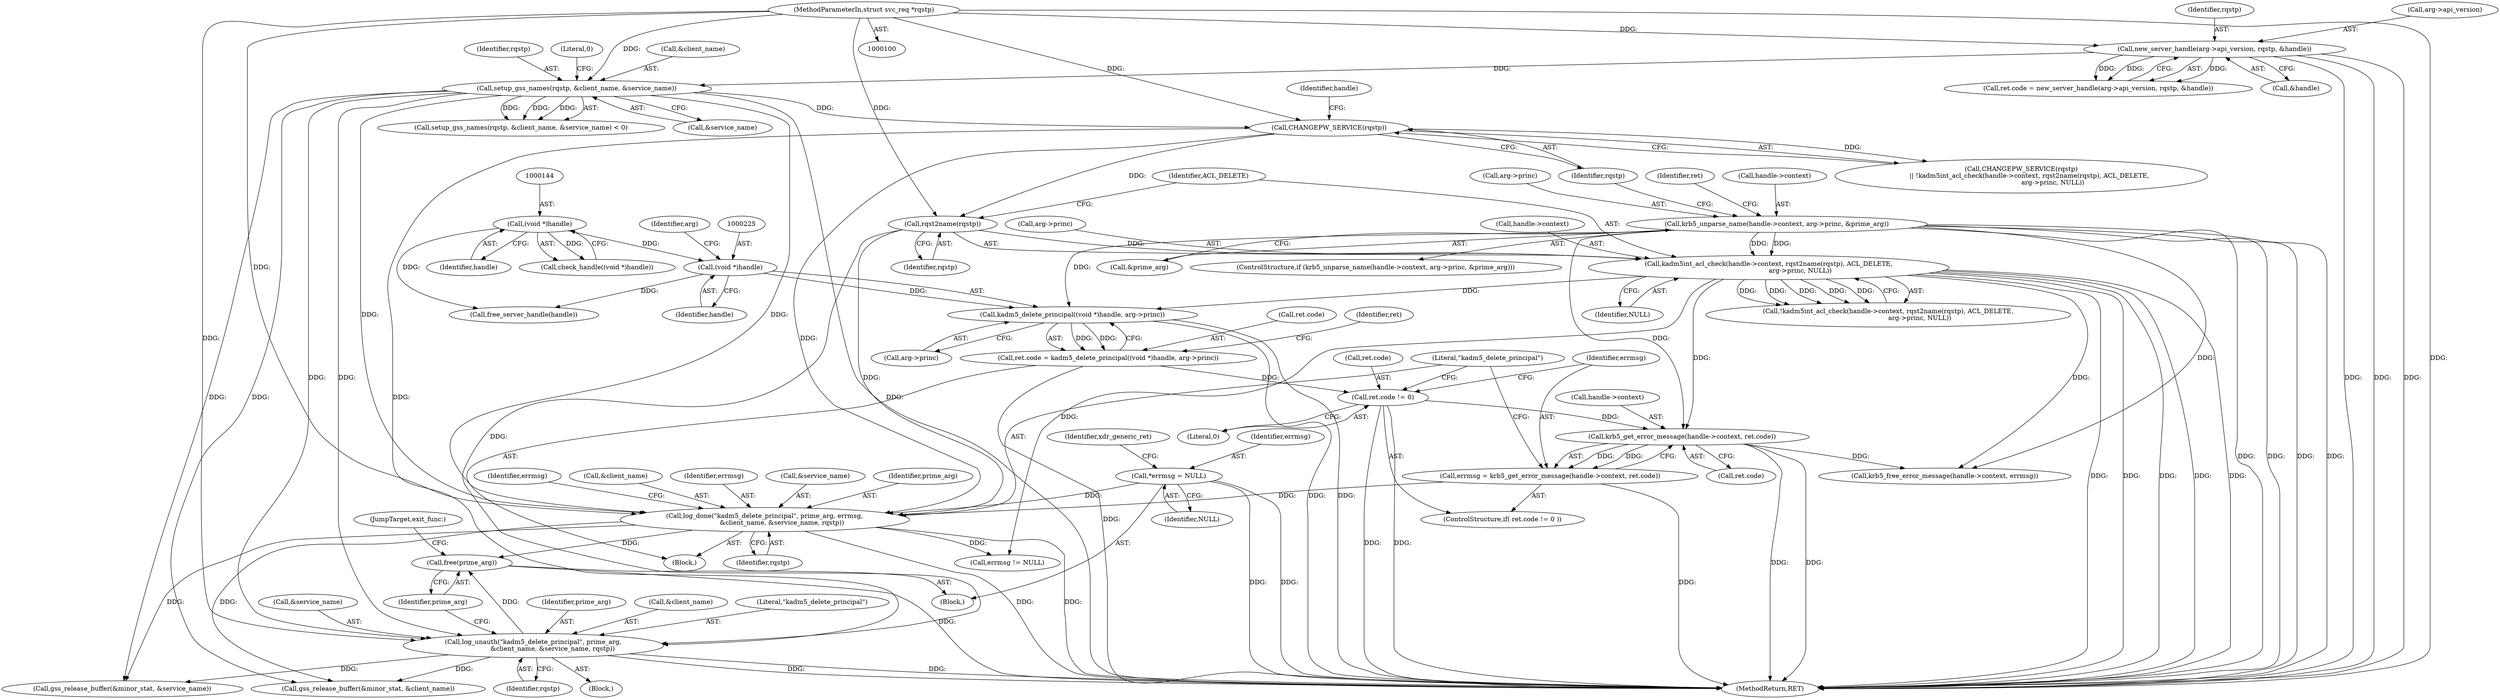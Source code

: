 digraph "0_krb5_83ed75feba32e46f736fcce0d96a0445f29b96c2_7@API" {
"1000263" [label="(Call,free(prime_arg))"];
"1000209" [label="(Call,log_unauth(\"kadm5_delete_principal\", prime_arg,\n                   &client_name, &service_name, rqstp))"];
"1000156" [label="(Call,setup_gss_names(rqstp, &client_name, &service_name))"];
"1000129" [label="(Call,new_server_handle(arg->api_version, rqstp, &handle))"];
"1000102" [label="(MethodParameterIn,struct svc_req *rqstp)"];
"1000189" [label="(Call,CHANGEPW_SERVICE(rqstp))"];
"1000196" [label="(Call,rqst2name(rqstp))"];
"1000245" [label="(Call,log_done(\"kadm5_delete_principal\", prime_arg, errmsg,\n                 &client_name, &service_name, rqstp))"];
"1000236" [label="(Call,errmsg = krb5_get_error_message(handle->context, ret.code))"];
"1000238" [label="(Call,krb5_get_error_message(handle->context, ret.code))"];
"1000171" [label="(Call,krb5_unparse_name(handle->context, arg->princ, &prime_arg))"];
"1000192" [label="(Call,kadm5int_acl_check(handle->context, rqst2name(rqstp), ACL_DELETE,\n                               arg->princ, NULL))"];
"1000231" [label="(Call,ret.code != 0)"];
"1000219" [label="(Call,ret.code = kadm5_delete_principal((void *)handle, arg->princ))"];
"1000223" [label="(Call,kadm5_delete_principal((void *)handle, arg->princ))"];
"1000224" [label="(Call,(void *)handle)"];
"1000143" [label="(Call,(void *)handle)"];
"1000117" [label="(Call,*errmsg = NULL)"];
"1000197" [label="(Identifier,rqstp)"];
"1000242" [label="(Call,ret.code)"];
"1000188" [label="(Call,CHANGEPW_SERVICE(rqstp)\n        || !kadm5int_acl_check(handle->context, rqst2name(rqstp), ACL_DELETE,\n                               arg->princ, NULL))"];
"1000175" [label="(Call,arg->princ)"];
"1000198" [label="(Identifier,ACL_DELETE)"];
"1000196" [label="(Call,rqst2name(rqstp))"];
"1000224" [label="(Call,(void *)handle)"];
"1000220" [label="(Call,ret.code)"];
"1000247" [label="(Identifier,prime_arg)"];
"1000258" [label="(Call,krb5_free_error_message(handle->context, errmsg))"];
"1000246" [label="(Literal,\"kadm5_delete_principal\")"];
"1000281" [label="(MethodReturn,RET)"];
"1000191" [label="(Call,!kadm5int_acl_check(handle->context, rqst2name(rqstp), ACL_DELETE,\n                               arg->princ, NULL))"];
"1000232" [label="(Call,ret.code)"];
"1000212" [label="(Call,&client_name)"];
"1000130" [label="(Call,arg->api_version)"];
"1000194" [label="(Identifier,handle)"];
"1000256" [label="(Identifier,errmsg)"];
"1000223" [label="(Call,kadm5_delete_principal((void *)handle, arg->princ))"];
"1000249" [label="(Call,&client_name)"];
"1000143" [label="(Call,(void *)handle)"];
"1000155" [label="(Call,setup_gss_names(rqstp, &client_name, &service_name) < 0)"];
"1000157" [label="(Identifier,rqstp)"];
"1000248" [label="(Identifier,errmsg)"];
"1000117" [label="(Call,*errmsg = NULL)"];
"1000171" [label="(Call,krb5_unparse_name(handle->context, arg->princ, &prime_arg))"];
"1000210" [label="(Literal,\"kadm5_delete_principal\")"];
"1000189" [label="(Call,CHANGEPW_SERVICE(rqstp))"];
"1000251" [label="(Call,&service_name)"];
"1000190" [label="(Identifier,rqstp)"];
"1000219" [label="(Call,ret.code = kadm5_delete_principal((void *)handle, arg->princ))"];
"1000156" [label="(Call,setup_gss_names(rqstp, &client_name, &service_name))"];
"1000142" [label="(Call,check_handle((void *)handle))"];
"1000119" [label="(Identifier,NULL)"];
"1000271" [label="(Call,gss_release_buffer(&minor_stat, &service_name))"];
"1000118" [label="(Identifier,errmsg)"];
"1000160" [label="(Call,&service_name)"];
"1000214" [label="(Call,&service_name)"];
"1000216" [label="(Identifier,rqstp)"];
"1000203" [label="(Block,)"];
"1000264" [label="(Identifier,prime_arg)"];
"1000230" [label="(ControlStructure,if( ret.code != 0 ))"];
"1000211" [label="(Identifier,prime_arg)"];
"1000245" [label="(Call,log_done(\"kadm5_delete_principal\", prime_arg, errmsg,\n                 &client_name, &service_name, rqstp))"];
"1000129" [label="(Call,new_server_handle(arg->api_version, rqstp, &handle))"];
"1000237" [label="(Identifier,errmsg)"];
"1000133" [label="(Identifier,rqstp)"];
"1000178" [label="(Call,&prime_arg)"];
"1000266" [label="(Call,gss_release_buffer(&minor_stat, &client_name))"];
"1000183" [label="(Identifier,ret)"];
"1000125" [label="(Call,ret.code = new_server_handle(arg->api_version, rqstp, &handle))"];
"1000162" [label="(Literal,0)"];
"1000265" [label="(JumpTarget,exit_func:)"];
"1000255" [label="(Call,errmsg != NULL)"];
"1000103" [label="(Block,)"];
"1000235" [label="(Literal,0)"];
"1000102" [label="(MethodParameterIn,struct svc_req *rqstp)"];
"1000228" [label="(Identifier,arg)"];
"1000202" [label="(Identifier,NULL)"];
"1000233" [label="(Identifier,ret)"];
"1000253" [label="(Identifier,rqstp)"];
"1000238" [label="(Call,krb5_get_error_message(handle->context, ret.code))"];
"1000263" [label="(Call,free(prime_arg))"];
"1000226" [label="(Identifier,handle)"];
"1000134" [label="(Call,&handle)"];
"1000192" [label="(Call,kadm5int_acl_check(handle->context, rqst2name(rqstp), ACL_DELETE,\n                               arg->princ, NULL))"];
"1000170" [label="(ControlStructure,if (krb5_unparse_name(handle->context, arg->princ, &prime_arg)))"];
"1000231" [label="(Call,ret.code != 0)"];
"1000276" [label="(Call,free_server_handle(handle))"];
"1000218" [label="(Block,)"];
"1000145" [label="(Identifier,handle)"];
"1000209" [label="(Call,log_unauth(\"kadm5_delete_principal\", prime_arg,\n                   &client_name, &service_name, rqstp))"];
"1000158" [label="(Call,&client_name)"];
"1000172" [label="(Call,handle->context)"];
"1000199" [label="(Call,arg->princ)"];
"1000193" [label="(Call,handle->context)"];
"1000236" [label="(Call,errmsg = krb5_get_error_message(handle->context, ret.code))"];
"1000121" [label="(Identifier,xdr_generic_ret)"];
"1000239" [label="(Call,handle->context)"];
"1000227" [label="(Call,arg->princ)"];
"1000263" -> "1000103"  [label="AST: "];
"1000263" -> "1000264"  [label="CFG: "];
"1000264" -> "1000263"  [label="AST: "];
"1000265" -> "1000263"  [label="CFG: "];
"1000263" -> "1000281"  [label="DDG: "];
"1000209" -> "1000263"  [label="DDG: "];
"1000245" -> "1000263"  [label="DDG: "];
"1000209" -> "1000203"  [label="AST: "];
"1000209" -> "1000216"  [label="CFG: "];
"1000210" -> "1000209"  [label="AST: "];
"1000211" -> "1000209"  [label="AST: "];
"1000212" -> "1000209"  [label="AST: "];
"1000214" -> "1000209"  [label="AST: "];
"1000216" -> "1000209"  [label="AST: "];
"1000264" -> "1000209"  [label="CFG: "];
"1000209" -> "1000281"  [label="DDG: "];
"1000209" -> "1000281"  [label="DDG: "];
"1000156" -> "1000209"  [label="DDG: "];
"1000156" -> "1000209"  [label="DDG: "];
"1000189" -> "1000209"  [label="DDG: "];
"1000196" -> "1000209"  [label="DDG: "];
"1000102" -> "1000209"  [label="DDG: "];
"1000209" -> "1000266"  [label="DDG: "];
"1000209" -> "1000271"  [label="DDG: "];
"1000156" -> "1000155"  [label="AST: "];
"1000156" -> "1000160"  [label="CFG: "];
"1000157" -> "1000156"  [label="AST: "];
"1000158" -> "1000156"  [label="AST: "];
"1000160" -> "1000156"  [label="AST: "];
"1000162" -> "1000156"  [label="CFG: "];
"1000156" -> "1000281"  [label="DDG: "];
"1000156" -> "1000155"  [label="DDG: "];
"1000156" -> "1000155"  [label="DDG: "];
"1000156" -> "1000155"  [label="DDG: "];
"1000129" -> "1000156"  [label="DDG: "];
"1000102" -> "1000156"  [label="DDG: "];
"1000156" -> "1000189"  [label="DDG: "];
"1000156" -> "1000245"  [label="DDG: "];
"1000156" -> "1000245"  [label="DDG: "];
"1000156" -> "1000266"  [label="DDG: "];
"1000156" -> "1000271"  [label="DDG: "];
"1000129" -> "1000125"  [label="AST: "];
"1000129" -> "1000134"  [label="CFG: "];
"1000130" -> "1000129"  [label="AST: "];
"1000133" -> "1000129"  [label="AST: "];
"1000134" -> "1000129"  [label="AST: "];
"1000125" -> "1000129"  [label="CFG: "];
"1000129" -> "1000281"  [label="DDG: "];
"1000129" -> "1000281"  [label="DDG: "];
"1000129" -> "1000281"  [label="DDG: "];
"1000129" -> "1000125"  [label="DDG: "];
"1000129" -> "1000125"  [label="DDG: "];
"1000129" -> "1000125"  [label="DDG: "];
"1000102" -> "1000129"  [label="DDG: "];
"1000102" -> "1000100"  [label="AST: "];
"1000102" -> "1000281"  [label="DDG: "];
"1000102" -> "1000189"  [label="DDG: "];
"1000102" -> "1000196"  [label="DDG: "];
"1000102" -> "1000245"  [label="DDG: "];
"1000189" -> "1000188"  [label="AST: "];
"1000189" -> "1000190"  [label="CFG: "];
"1000190" -> "1000189"  [label="AST: "];
"1000194" -> "1000189"  [label="CFG: "];
"1000188" -> "1000189"  [label="CFG: "];
"1000189" -> "1000188"  [label="DDG: "];
"1000189" -> "1000196"  [label="DDG: "];
"1000189" -> "1000245"  [label="DDG: "];
"1000196" -> "1000192"  [label="AST: "];
"1000196" -> "1000197"  [label="CFG: "];
"1000197" -> "1000196"  [label="AST: "];
"1000198" -> "1000196"  [label="CFG: "];
"1000196" -> "1000192"  [label="DDG: "];
"1000196" -> "1000245"  [label="DDG: "];
"1000245" -> "1000218"  [label="AST: "];
"1000245" -> "1000253"  [label="CFG: "];
"1000246" -> "1000245"  [label="AST: "];
"1000247" -> "1000245"  [label="AST: "];
"1000248" -> "1000245"  [label="AST: "];
"1000249" -> "1000245"  [label="AST: "];
"1000251" -> "1000245"  [label="AST: "];
"1000253" -> "1000245"  [label="AST: "];
"1000256" -> "1000245"  [label="CFG: "];
"1000245" -> "1000281"  [label="DDG: "];
"1000245" -> "1000281"  [label="DDG: "];
"1000236" -> "1000245"  [label="DDG: "];
"1000117" -> "1000245"  [label="DDG: "];
"1000245" -> "1000255"  [label="DDG: "];
"1000245" -> "1000266"  [label="DDG: "];
"1000245" -> "1000271"  [label="DDG: "];
"1000236" -> "1000230"  [label="AST: "];
"1000236" -> "1000238"  [label="CFG: "];
"1000237" -> "1000236"  [label="AST: "];
"1000238" -> "1000236"  [label="AST: "];
"1000246" -> "1000236"  [label="CFG: "];
"1000236" -> "1000281"  [label="DDG: "];
"1000238" -> "1000236"  [label="DDG: "];
"1000238" -> "1000236"  [label="DDG: "];
"1000238" -> "1000242"  [label="CFG: "];
"1000239" -> "1000238"  [label="AST: "];
"1000242" -> "1000238"  [label="AST: "];
"1000238" -> "1000281"  [label="DDG: "];
"1000238" -> "1000281"  [label="DDG: "];
"1000171" -> "1000238"  [label="DDG: "];
"1000192" -> "1000238"  [label="DDG: "];
"1000231" -> "1000238"  [label="DDG: "];
"1000238" -> "1000258"  [label="DDG: "];
"1000171" -> "1000170"  [label="AST: "];
"1000171" -> "1000178"  [label="CFG: "];
"1000172" -> "1000171"  [label="AST: "];
"1000175" -> "1000171"  [label="AST: "];
"1000178" -> "1000171"  [label="AST: "];
"1000183" -> "1000171"  [label="CFG: "];
"1000190" -> "1000171"  [label="CFG: "];
"1000171" -> "1000281"  [label="DDG: "];
"1000171" -> "1000281"  [label="DDG: "];
"1000171" -> "1000281"  [label="DDG: "];
"1000171" -> "1000281"  [label="DDG: "];
"1000171" -> "1000192"  [label="DDG: "];
"1000171" -> "1000192"  [label="DDG: "];
"1000171" -> "1000223"  [label="DDG: "];
"1000171" -> "1000258"  [label="DDG: "];
"1000192" -> "1000191"  [label="AST: "];
"1000192" -> "1000202"  [label="CFG: "];
"1000193" -> "1000192"  [label="AST: "];
"1000198" -> "1000192"  [label="AST: "];
"1000199" -> "1000192"  [label="AST: "];
"1000202" -> "1000192"  [label="AST: "];
"1000191" -> "1000192"  [label="CFG: "];
"1000192" -> "1000281"  [label="DDG: "];
"1000192" -> "1000281"  [label="DDG: "];
"1000192" -> "1000281"  [label="DDG: "];
"1000192" -> "1000281"  [label="DDG: "];
"1000192" -> "1000281"  [label="DDG: "];
"1000192" -> "1000191"  [label="DDG: "];
"1000192" -> "1000191"  [label="DDG: "];
"1000192" -> "1000191"  [label="DDG: "];
"1000192" -> "1000191"  [label="DDG: "];
"1000192" -> "1000191"  [label="DDG: "];
"1000192" -> "1000223"  [label="DDG: "];
"1000192" -> "1000255"  [label="DDG: "];
"1000192" -> "1000258"  [label="DDG: "];
"1000231" -> "1000230"  [label="AST: "];
"1000231" -> "1000235"  [label="CFG: "];
"1000232" -> "1000231"  [label="AST: "];
"1000235" -> "1000231"  [label="AST: "];
"1000237" -> "1000231"  [label="CFG: "];
"1000246" -> "1000231"  [label="CFG: "];
"1000231" -> "1000281"  [label="DDG: "];
"1000231" -> "1000281"  [label="DDG: "];
"1000219" -> "1000231"  [label="DDG: "];
"1000219" -> "1000218"  [label="AST: "];
"1000219" -> "1000223"  [label="CFG: "];
"1000220" -> "1000219"  [label="AST: "];
"1000223" -> "1000219"  [label="AST: "];
"1000233" -> "1000219"  [label="CFG: "];
"1000219" -> "1000281"  [label="DDG: "];
"1000223" -> "1000219"  [label="DDG: "];
"1000223" -> "1000219"  [label="DDG: "];
"1000223" -> "1000227"  [label="CFG: "];
"1000224" -> "1000223"  [label="AST: "];
"1000227" -> "1000223"  [label="AST: "];
"1000223" -> "1000281"  [label="DDG: "];
"1000223" -> "1000281"  [label="DDG: "];
"1000224" -> "1000223"  [label="DDG: "];
"1000224" -> "1000226"  [label="CFG: "];
"1000225" -> "1000224"  [label="AST: "];
"1000226" -> "1000224"  [label="AST: "];
"1000228" -> "1000224"  [label="CFG: "];
"1000143" -> "1000224"  [label="DDG: "];
"1000224" -> "1000276"  [label="DDG: "];
"1000143" -> "1000142"  [label="AST: "];
"1000143" -> "1000145"  [label="CFG: "];
"1000144" -> "1000143"  [label="AST: "];
"1000145" -> "1000143"  [label="AST: "];
"1000142" -> "1000143"  [label="CFG: "];
"1000143" -> "1000142"  [label="DDG: "];
"1000143" -> "1000276"  [label="DDG: "];
"1000117" -> "1000103"  [label="AST: "];
"1000117" -> "1000119"  [label="CFG: "];
"1000118" -> "1000117"  [label="AST: "];
"1000119" -> "1000117"  [label="AST: "];
"1000121" -> "1000117"  [label="CFG: "];
"1000117" -> "1000281"  [label="DDG: "];
"1000117" -> "1000281"  [label="DDG: "];
}
